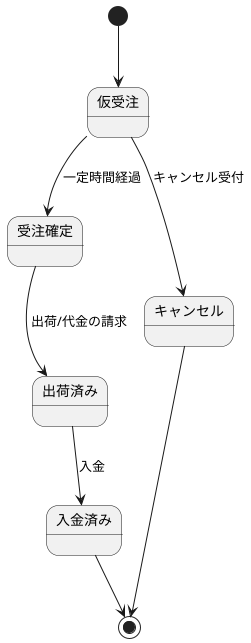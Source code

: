 @startuml

[*] --> 仮受注

仮受注 --> 受注確定 : 一定時間経過
仮受注 --> キャンセル : キャンセル受付

受注確定 --> 出荷済み : 出荷/代金の請求

出荷済み --> 入金済み : 入金

入金済み --> [*]
キャンセル --> [*]

@enduml
